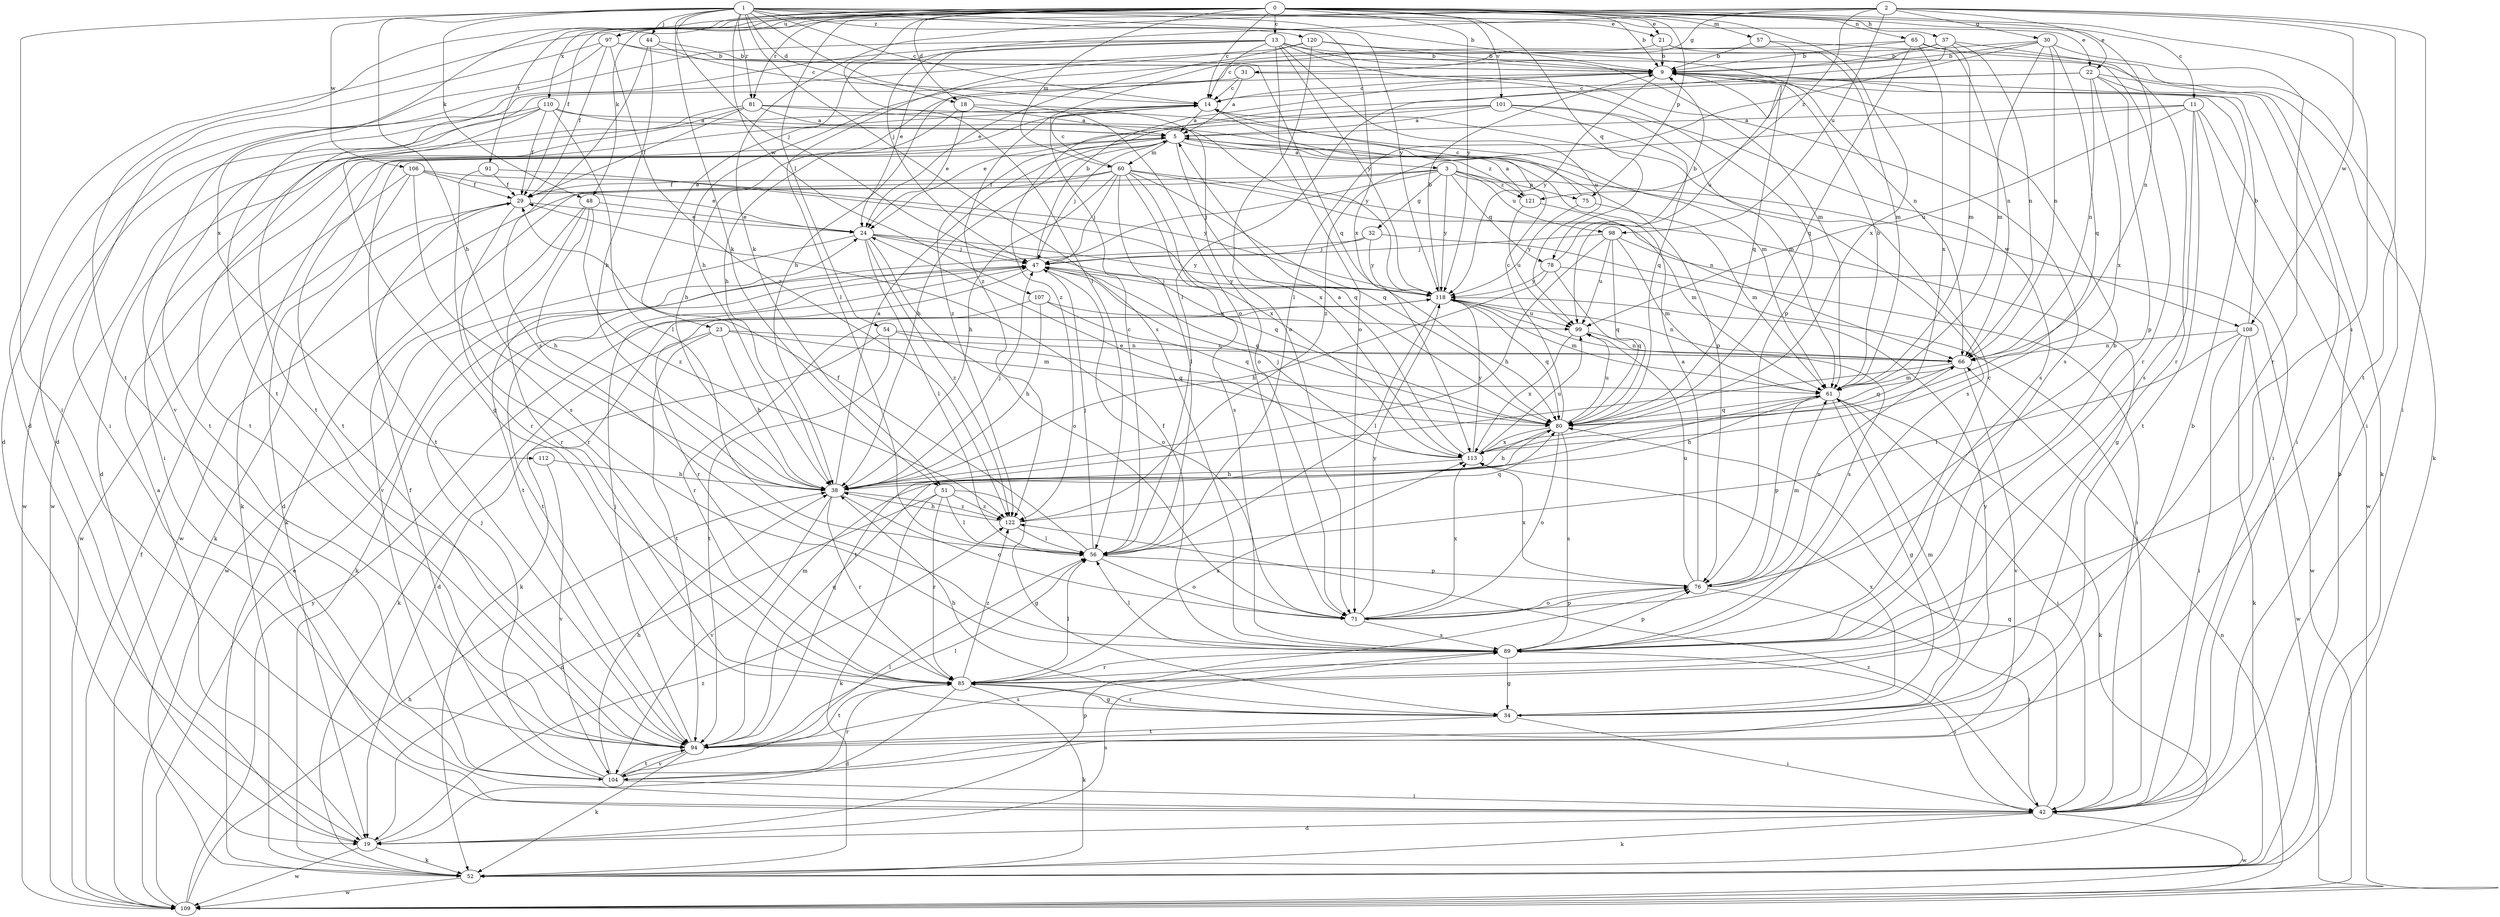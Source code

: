 strict digraph  {
0;
1;
2;
3;
5;
9;
11;
13;
14;
18;
19;
21;
22;
23;
24;
29;
30;
31;
32;
34;
37;
38;
42;
44;
47;
48;
51;
52;
54;
56;
57;
60;
61;
65;
66;
71;
75;
76;
78;
80;
81;
85;
89;
91;
94;
97;
98;
99;
101;
104;
106;
107;
108;
109;
110;
112;
113;
118;
120;
121;
122;
0 -> 9  [label=b];
0 -> 11  [label=c];
0 -> 13  [label=c];
0 -> 14  [label=c];
0 -> 18  [label=d];
0 -> 21  [label=e];
0 -> 29  [label=f];
0 -> 37  [label=h];
0 -> 48  [label=k];
0 -> 54  [label=l];
0 -> 56  [label=l];
0 -> 57  [label=m];
0 -> 60  [label=m];
0 -> 65  [label=n];
0 -> 66  [label=n];
0 -> 75  [label=p];
0 -> 78  [label=q];
0 -> 81  [label=r];
0 -> 89  [label=s];
0 -> 91  [label=t];
0 -> 94  [label=t];
0 -> 97  [label=u];
0 -> 101  [label=v];
0 -> 110  [label=x];
0 -> 112  [label=x];
0 -> 113  [label=x];
0 -> 118  [label=y];
1 -> 9  [label=b];
1 -> 14  [label=c];
1 -> 18  [label=d];
1 -> 21  [label=e];
1 -> 22  [label=e];
1 -> 38  [label=h];
1 -> 42  [label=i];
1 -> 44  [label=j];
1 -> 47  [label=j];
1 -> 48  [label=k];
1 -> 51  [label=k];
1 -> 71  [label=o];
1 -> 81  [label=r];
1 -> 89  [label=s];
1 -> 106  [label=w];
1 -> 107  [label=w];
1 -> 113  [label=x];
1 -> 118  [label=y];
1 -> 120  [label=z];
2 -> 19  [label=d];
2 -> 22  [label=e];
2 -> 30  [label=g];
2 -> 31  [label=g];
2 -> 42  [label=i];
2 -> 47  [label=j];
2 -> 51  [label=k];
2 -> 94  [label=t];
2 -> 98  [label=u];
2 -> 108  [label=w];
2 -> 121  [label=z];
3 -> 29  [label=f];
3 -> 32  [label=g];
3 -> 47  [label=j];
3 -> 75  [label=p];
3 -> 78  [label=q];
3 -> 98  [label=u];
3 -> 108  [label=w];
3 -> 109  [label=w];
3 -> 118  [label=y];
3 -> 121  [label=z];
5 -> 3  [label=a];
5 -> 38  [label=h];
5 -> 47  [label=j];
5 -> 52  [label=k];
5 -> 60  [label=m];
5 -> 89  [label=s];
5 -> 94  [label=t];
5 -> 113  [label=x];
5 -> 121  [label=z];
9 -> 14  [label=c];
9 -> 80  [label=q];
9 -> 94  [label=t];
9 -> 118  [label=y];
11 -> 5  [label=a];
11 -> 42  [label=i];
11 -> 89  [label=s];
11 -> 94  [label=t];
11 -> 99  [label=u];
11 -> 109  [label=w];
11 -> 122  [label=z];
13 -> 9  [label=b];
13 -> 14  [label=c];
13 -> 23  [label=e];
13 -> 24  [label=e];
13 -> 61  [label=m];
13 -> 71  [label=o];
13 -> 76  [label=p];
13 -> 94  [label=t];
13 -> 99  [label=u];
13 -> 104  [label=v];
13 -> 118  [label=y];
14 -> 5  [label=a];
14 -> 19  [label=d];
14 -> 94  [label=t];
14 -> 109  [label=w];
18 -> 5  [label=a];
18 -> 24  [label=e];
18 -> 38  [label=h];
18 -> 71  [label=o];
19 -> 5  [label=a];
19 -> 52  [label=k];
19 -> 76  [label=p];
19 -> 89  [label=s];
19 -> 109  [label=w];
19 -> 122  [label=z];
21 -> 9  [label=b];
21 -> 19  [label=d];
21 -> 52  [label=k];
21 -> 61  [label=m];
22 -> 14  [label=c];
22 -> 42  [label=i];
22 -> 52  [label=k];
22 -> 66  [label=n];
22 -> 76  [label=p];
22 -> 113  [label=x];
22 -> 122  [label=z];
23 -> 38  [label=h];
23 -> 52  [label=k];
23 -> 61  [label=m];
23 -> 66  [label=n];
23 -> 94  [label=t];
24 -> 47  [label=j];
24 -> 56  [label=l];
24 -> 71  [label=o];
24 -> 80  [label=q];
24 -> 109  [label=w];
24 -> 118  [label=y];
24 -> 122  [label=z];
29 -> 24  [label=e];
29 -> 52  [label=k];
29 -> 85  [label=r];
30 -> 9  [label=b];
30 -> 38  [label=h];
30 -> 56  [label=l];
30 -> 61  [label=m];
30 -> 66  [label=n];
30 -> 80  [label=q];
30 -> 85  [label=r];
31 -> 5  [label=a];
31 -> 14  [label=c];
31 -> 38  [label=h];
31 -> 89  [label=s];
32 -> 42  [label=i];
32 -> 47  [label=j];
32 -> 94  [label=t];
32 -> 118  [label=y];
34 -> 38  [label=h];
34 -> 42  [label=i];
34 -> 61  [label=m];
34 -> 85  [label=r];
34 -> 94  [label=t];
34 -> 113  [label=x];
34 -> 118  [label=y];
37 -> 9  [label=b];
37 -> 56  [label=l];
37 -> 61  [label=m];
37 -> 66  [label=n];
37 -> 85  [label=r];
37 -> 122  [label=z];
38 -> 5  [label=a];
38 -> 47  [label=j];
38 -> 71  [label=o];
38 -> 85  [label=r];
38 -> 104  [label=v];
38 -> 122  [label=z];
42 -> 19  [label=d];
42 -> 52  [label=k];
42 -> 80  [label=q];
42 -> 109  [label=w];
42 -> 122  [label=z];
44 -> 9  [label=b];
44 -> 14  [label=c];
44 -> 38  [label=h];
44 -> 89  [label=s];
47 -> 9  [label=b];
47 -> 52  [label=k];
47 -> 71  [label=o];
47 -> 80  [label=q];
47 -> 85  [label=r];
47 -> 94  [label=t];
47 -> 118  [label=y];
48 -> 24  [label=e];
48 -> 38  [label=h];
48 -> 85  [label=r];
48 -> 104  [label=v];
48 -> 122  [label=z];
51 -> 19  [label=d];
51 -> 34  [label=g];
51 -> 52  [label=k];
51 -> 56  [label=l];
51 -> 85  [label=r];
51 -> 122  [label=z];
52 -> 9  [label=b];
52 -> 109  [label=w];
54 -> 19  [label=d];
54 -> 66  [label=n];
54 -> 80  [label=q];
54 -> 94  [label=t];
56 -> 14  [label=c];
56 -> 29  [label=f];
56 -> 47  [label=j];
56 -> 71  [label=o];
56 -> 76  [label=p];
57 -> 9  [label=b];
57 -> 85  [label=r];
57 -> 99  [label=u];
60 -> 14  [label=c];
60 -> 29  [label=f];
60 -> 34  [label=g];
60 -> 38  [label=h];
60 -> 47  [label=j];
60 -> 52  [label=k];
60 -> 56  [label=l];
60 -> 66  [label=n];
60 -> 80  [label=q];
60 -> 89  [label=s];
60 -> 113  [label=x];
61 -> 9  [label=b];
61 -> 34  [label=g];
61 -> 38  [label=h];
61 -> 42  [label=i];
61 -> 52  [label=k];
61 -> 76  [label=p];
61 -> 80  [label=q];
65 -> 9  [label=b];
65 -> 38  [label=h];
65 -> 42  [label=i];
65 -> 66  [label=n];
65 -> 80  [label=q];
65 -> 113  [label=x];
66 -> 61  [label=m];
66 -> 80  [label=q];
66 -> 94  [label=t];
66 -> 104  [label=v];
71 -> 9  [label=b];
71 -> 76  [label=p];
71 -> 89  [label=s];
71 -> 113  [label=x];
71 -> 118  [label=y];
75 -> 14  [label=c];
75 -> 61  [label=m];
75 -> 118  [label=y];
76 -> 5  [label=a];
76 -> 42  [label=i];
76 -> 61  [label=m];
76 -> 66  [label=n];
76 -> 71  [label=o];
76 -> 99  [label=u];
76 -> 113  [label=x];
78 -> 9  [label=b];
78 -> 38  [label=h];
78 -> 42  [label=i];
78 -> 80  [label=q];
78 -> 118  [label=y];
80 -> 14  [label=c];
80 -> 38  [label=h];
80 -> 71  [label=o];
80 -> 89  [label=s];
80 -> 99  [label=u];
80 -> 113  [label=x];
81 -> 5  [label=a];
81 -> 29  [label=f];
81 -> 42  [label=i];
81 -> 61  [label=m];
81 -> 94  [label=t];
81 -> 118  [label=y];
85 -> 19  [label=d];
85 -> 34  [label=g];
85 -> 52  [label=k];
85 -> 56  [label=l];
85 -> 94  [label=t];
85 -> 113  [label=x];
85 -> 122  [label=z];
89 -> 14  [label=c];
89 -> 29  [label=f];
89 -> 34  [label=g];
89 -> 42  [label=i];
89 -> 56  [label=l];
89 -> 76  [label=p];
89 -> 85  [label=r];
91 -> 29  [label=f];
91 -> 80  [label=q];
91 -> 85  [label=r];
94 -> 47  [label=j];
94 -> 52  [label=k];
94 -> 56  [label=l];
94 -> 61  [label=m];
94 -> 80  [label=q];
94 -> 89  [label=s];
94 -> 104  [label=v];
97 -> 9  [label=b];
97 -> 19  [label=d];
97 -> 29  [label=f];
97 -> 42  [label=i];
97 -> 80  [label=q];
97 -> 122  [label=z];
98 -> 38  [label=h];
98 -> 47  [label=j];
98 -> 61  [label=m];
98 -> 80  [label=q];
98 -> 99  [label=u];
98 -> 109  [label=w];
99 -> 66  [label=n];
99 -> 113  [label=x];
101 -> 5  [label=a];
101 -> 24  [label=e];
101 -> 61  [label=m];
101 -> 80  [label=q];
101 -> 89  [label=s];
101 -> 122  [label=z];
104 -> 9  [label=b];
104 -> 29  [label=f];
104 -> 38  [label=h];
104 -> 42  [label=i];
104 -> 47  [label=j];
104 -> 56  [label=l];
104 -> 85  [label=r];
104 -> 94  [label=t];
106 -> 19  [label=d];
106 -> 24  [label=e];
106 -> 29  [label=f];
106 -> 89  [label=s];
106 -> 109  [label=w];
106 -> 118  [label=y];
107 -> 38  [label=h];
107 -> 80  [label=q];
107 -> 85  [label=r];
107 -> 99  [label=u];
108 -> 9  [label=b];
108 -> 42  [label=i];
108 -> 52  [label=k];
108 -> 56  [label=l];
108 -> 66  [label=n];
108 -> 109  [label=w];
109 -> 24  [label=e];
109 -> 29  [label=f];
109 -> 38  [label=h];
109 -> 66  [label=n];
109 -> 118  [label=y];
110 -> 5  [label=a];
110 -> 29  [label=f];
110 -> 34  [label=g];
110 -> 56  [label=l];
110 -> 76  [label=p];
110 -> 94  [label=t];
110 -> 109  [label=w];
112 -> 38  [label=h];
112 -> 104  [label=v];
113 -> 5  [label=a];
113 -> 24  [label=e];
113 -> 38  [label=h];
113 -> 47  [label=j];
113 -> 99  [label=u];
113 -> 118  [label=y];
118 -> 9  [label=b];
118 -> 47  [label=j];
118 -> 52  [label=k];
118 -> 56  [label=l];
118 -> 61  [label=m];
118 -> 66  [label=n];
118 -> 80  [label=q];
118 -> 89  [label=s];
118 -> 99  [label=u];
120 -> 9  [label=b];
120 -> 24  [label=e];
120 -> 56  [label=l];
120 -> 66  [label=n];
120 -> 71  [label=o];
121 -> 5  [label=a];
121 -> 61  [label=m];
121 -> 99  [label=u];
122 -> 38  [label=h];
122 -> 56  [label=l];
122 -> 80  [label=q];
}
